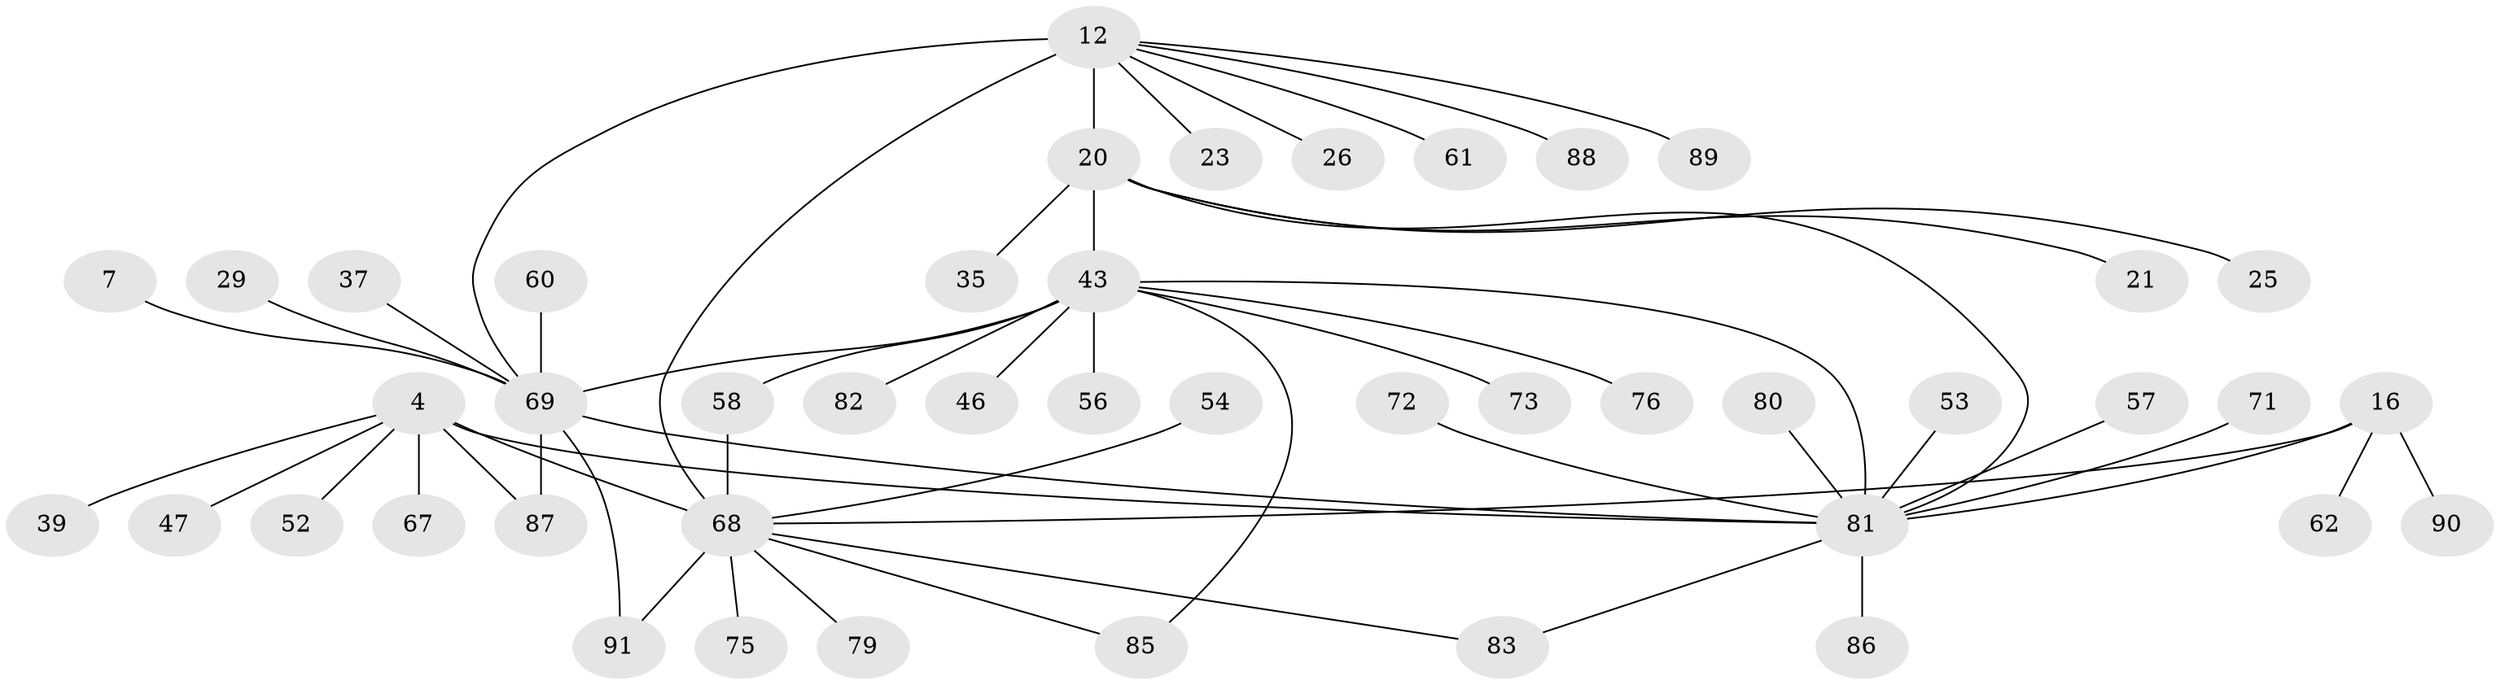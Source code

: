 // original degree distribution, {6: 0.04395604395604396, 7: 0.04395604395604396, 3: 0.07692307692307693, 10: 0.03296703296703297, 8: 0.01098901098901099, 9: 0.02197802197802198, 5: 0.02197802197802198, 13: 0.01098901098901099, 1: 0.5274725274725275, 2: 0.18681318681318682, 4: 0.02197802197802198}
// Generated by graph-tools (version 1.1) at 2025/54/03/09/25 04:54:38]
// undirected, 45 vertices, 54 edges
graph export_dot {
graph [start="1"]
  node [color=gray90,style=filled];
  4 [super="+3"];
  7 [super="+6"];
  12 [super="+10"];
  16 [super="+14"];
  20 [super="+17"];
  21;
  23;
  25;
  26;
  29;
  35;
  37;
  39 [super="+34"];
  43 [super="+19"];
  46;
  47;
  52;
  53;
  54;
  56;
  57;
  58 [super="+51"];
  60 [super="+49"];
  61;
  62;
  67;
  68 [super="+32"];
  69 [super="+8"];
  71;
  72;
  73;
  75;
  76;
  79;
  80 [super="+64"];
  81 [super="+36+41+50+78+2"];
  82;
  83 [super="+74"];
  85 [super="+77"];
  86;
  87 [super="+84"];
  88;
  89;
  90 [super="+63"];
  91 [super="+59"];
  4 -- 52;
  4 -- 67;
  4 -- 47;
  4 -- 87;
  4 -- 39;
  4 -- 81 [weight=5];
  4 -- 68 [weight=2];
  7 -- 69 [weight=4];
  12 -- 20;
  12 -- 26;
  12 -- 23;
  12 -- 88;
  12 -- 89;
  12 -- 61;
  12 -- 69;
  12 -- 68 [weight=4];
  16 -- 62;
  16 -- 90;
  16 -- 81 [weight=5];
  16 -- 68;
  20 -- 21;
  20 -- 25;
  20 -- 35;
  20 -- 43 [weight=4];
  20 -- 81;
  29 -- 69;
  37 -- 69;
  43 -- 73;
  43 -- 76;
  43 -- 46;
  43 -- 81 [weight=3];
  43 -- 82;
  43 -- 85;
  43 -- 56;
  43 -- 58;
  43 -- 69;
  53 -- 81;
  54 -- 68;
  57 -- 81;
  58 -- 68;
  60 -- 69;
  68 -- 75;
  68 -- 79;
  68 -- 83;
  68 -- 85;
  68 -- 91;
  69 -- 87;
  69 -- 91;
  69 -- 81 [weight=2];
  71 -- 81;
  72 -- 81;
  80 -- 81;
  81 -- 83;
  81 -- 86;
}
